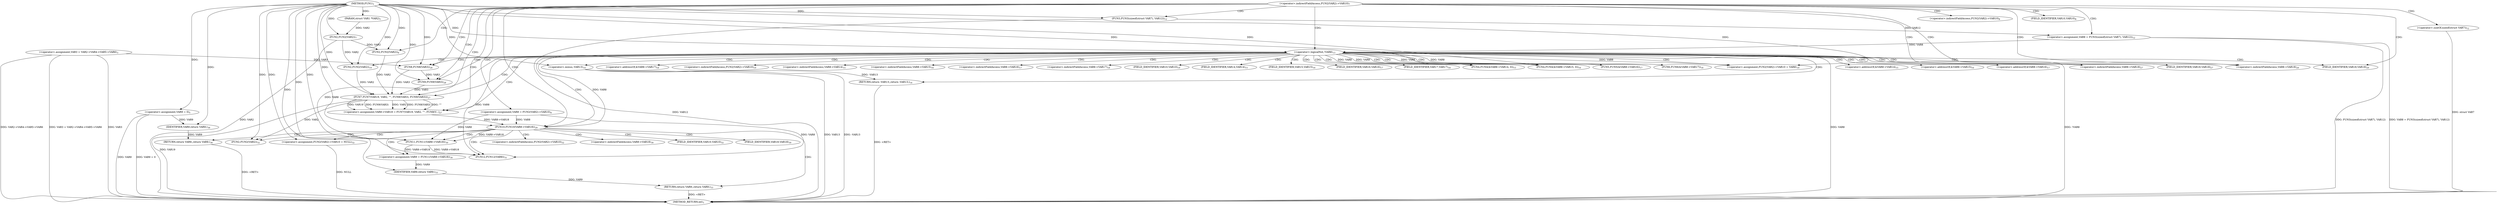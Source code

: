 digraph "FUN1" {  
"8" [label = <(METHOD,FUN1)<SUB>1</SUB>> ]
"117" [label = <(METHOD_RETURN,int)<SUB>1</SUB>> ]
"9" [label = <(PARAM,struct VAR1 *VAR2)<SUB>1</SUB>> ]
"12" [label = <(&lt;operator&gt;.assignment,VAR3 = VAR2-&gt;VAR4-&gt;VAR5-&gt;VAR6)<SUB>3</SUB>> ]
"23" [label = <(&lt;operator&gt;.assignment,VAR9 = 0)<SUB>5</SUB>> ]
"39" [label = <(&lt;operator&gt;.assignment,VAR8 = FUN3(sizeof(struct VAR7), VAR12))<SUB>12</SUB>> ]
"52" [label = <(FUN4,FUN4(&amp;VAR8-&gt;VAR14, 0))<SUB>15</SUB>> ]
"58" [label = <(FUN4,FUN4(&amp;VAR8-&gt;VAR15, 0))<SUB>16</SUB>> ]
"64" [label = <(FUN5,FUN5(&amp;VAR8-&gt;VAR16))<SUB>17</SUB>> ]
"69" [label = <(FUN6,FUN6(&amp;VAR8-&gt;VAR17))<SUB>18</SUB>> ]
"74" [label = <(&lt;operator&gt;.assignment,FUN2(VAR2)-&gt;VAR10 = VAR8)<SUB>19</SUB>> ]
"81" [label = <(&lt;operator&gt;.assignment,VAR8-&gt;VAR18 = FUN7(VAR19, VAR2,
 				&quot;&quot;, FUN8(V...)<SUB>27</SUB>> ]
"115" [label = <(RETURN,return VAR9;,return VAR9;)<SUB>36</SUB>> ]
"46" [label = <(&lt;operator&gt;.logicalNot,!VAR8)<SUB>13</SUB>> ]
"94" [label = <(FUN10,FUN10(VAR8-&gt;VAR18))<SUB>29</SUB>> ]
"116" [label = <(IDENTIFIER,VAR9,return VAR9;)<SUB>36</SUB>> ]
"32" [label = <(&lt;operator&gt;.assignment,VAR8 = FUN2(VAR2)-&gt;VAR10)<SUB>8</SUB>> ]
"41" [label = <(FUN3,FUN3(sizeof(struct VAR7), VAR12))<SUB>12</SUB>> ]
"49" [label = <(RETURN,return -VAR13;,return -VAR13;)<SUB>14</SUB>> ]
"85" [label = <(FUN7,FUN7(VAR19, VAR2,
 				&quot;&quot;, FUN8(VAR3), FUN9(VAR3)))<SUB>27</SUB>> ]
"99" [label = <(&lt;operator&gt;.assignment,VAR9 = FUN11(VAR8-&gt;VAR18))<SUB>30</SUB>> ]
"105" [label = <(FUN12,FUN12(VAR8))<SUB>31</SUB>> ]
"107" [label = <(&lt;operator&gt;.assignment,FUN2(VAR2)-&gt;VAR10 = NULL)<SUB>32</SUB>> ]
"113" [label = <(RETURN,return VAR9;,return VAR9;)<SUB>33</SUB>> ]
"28" [label = <(FUN2,FUN2(VAR2))<SUB>7</SUB>> ]
"42" [label = <(&lt;operator&gt;.sizeOf,sizeof(struct VAR7))<SUB>12</SUB>> ]
"50" [label = <(&lt;operator&gt;.minus,-VAR13)<SUB>14</SUB>> ]
"76" [label = <(FUN2,FUN2(VAR2))<SUB>19</SUB>> ]
"89" [label = <(FUN8,FUN8(VAR3))<SUB>28</SUB>> ]
"91" [label = <(FUN9,FUN9(VAR3))<SUB>28</SUB>> ]
"114" [label = <(IDENTIFIER,VAR9,return VAR9;)<SUB>33</SUB>> ]
"101" [label = <(FUN11,FUN11(VAR8-&gt;VAR18))<SUB>30</SUB>> ]
"35" [label = <(FUN2,FUN2(VAR2))<SUB>8</SUB>> ]
"109" [label = <(FUN2,FUN2(VAR2))<SUB>32</SUB>> ]
"27" [label = <(&lt;operator&gt;.indirectFieldAccess,FUN2(VAR2)-&gt;VAR10)<SUB>7</SUB>> ]
"53" [label = <(&lt;operator&gt;.addressOf,&amp;VAR8-&gt;VAR14)<SUB>15</SUB>> ]
"59" [label = <(&lt;operator&gt;.addressOf,&amp;VAR8-&gt;VAR15)<SUB>16</SUB>> ]
"65" [label = <(&lt;operator&gt;.addressOf,&amp;VAR8-&gt;VAR16)<SUB>17</SUB>> ]
"70" [label = <(&lt;operator&gt;.addressOf,&amp;VAR8-&gt;VAR17)<SUB>18</SUB>> ]
"75" [label = <(&lt;operator&gt;.indirectFieldAccess,FUN2(VAR2)-&gt;VAR10)<SUB>19</SUB>> ]
"82" [label = <(&lt;operator&gt;.indirectFieldAccess,VAR8-&gt;VAR18)<SUB>27</SUB>> ]
"54" [label = <(&lt;operator&gt;.indirectFieldAccess,VAR8-&gt;VAR14)<SUB>15</SUB>> ]
"60" [label = <(&lt;operator&gt;.indirectFieldAccess,VAR8-&gt;VAR15)<SUB>16</SUB>> ]
"66" [label = <(&lt;operator&gt;.indirectFieldAccess,VAR8-&gt;VAR16)<SUB>17</SUB>> ]
"71" [label = <(&lt;operator&gt;.indirectFieldAccess,VAR8-&gt;VAR17)<SUB>18</SUB>> ]
"78" [label = <(FIELD_IDENTIFIER,VAR10,VAR10)<SUB>19</SUB>> ]
"84" [label = <(FIELD_IDENTIFIER,VAR18,VAR18)<SUB>27</SUB>> ]
"95" [label = <(&lt;operator&gt;.indirectFieldAccess,VAR8-&gt;VAR18)<SUB>29</SUB>> ]
"34" [label = <(&lt;operator&gt;.indirectFieldAccess,FUN2(VAR2)-&gt;VAR10)<SUB>8</SUB>> ]
"56" [label = <(FIELD_IDENTIFIER,VAR14,VAR14)<SUB>15</SUB>> ]
"62" [label = <(FIELD_IDENTIFIER,VAR15,VAR15)<SUB>16</SUB>> ]
"68" [label = <(FIELD_IDENTIFIER,VAR16,VAR16)<SUB>17</SUB>> ]
"73" [label = <(FIELD_IDENTIFIER,VAR17,VAR17)<SUB>18</SUB>> ]
"97" [label = <(FIELD_IDENTIFIER,VAR18,VAR18)<SUB>29</SUB>> ]
"108" [label = <(&lt;operator&gt;.indirectFieldAccess,FUN2(VAR2)-&gt;VAR10)<SUB>32</SUB>> ]
"37" [label = <(FIELD_IDENTIFIER,VAR10,VAR10)<SUB>8</SUB>> ]
"102" [label = <(&lt;operator&gt;.indirectFieldAccess,VAR8-&gt;VAR18)<SUB>30</SUB>> ]
"111" [label = <(FIELD_IDENTIFIER,VAR10,VAR10)<SUB>32</SUB>> ]
"104" [label = <(FIELD_IDENTIFIER,VAR18,VAR18)<SUB>30</SUB>> ]
  "115" -> "117"  [ label = "DDG: &lt;RET&gt;"] 
  "113" -> "117"  [ label = "DDG: &lt;RET&gt;"] 
  "49" -> "117"  [ label = "DDG: &lt;RET&gt;"] 
  "12" -> "117"  [ label = "DDG: VAR3"] 
  "12" -> "117"  [ label = "DDG: VAR2-&gt;VAR4-&gt;VAR5-&gt;VAR6"] 
  "12" -> "117"  [ label = "DDG: VAR3 = VAR2-&gt;VAR4-&gt;VAR5-&gt;VAR6"] 
  "23" -> "117"  [ label = "DDG: VAR9"] 
  "23" -> "117"  [ label = "DDG: VAR9 = 0"] 
  "28" -> "117"  [ label = "DDG: VAR2"] 
  "39" -> "117"  [ label = "DDG: FUN3(sizeof(struct VAR7), VAR12)"] 
  "39" -> "117"  [ label = "DDG: VAR8 = FUN3(sizeof(struct VAR7), VAR12)"] 
  "46" -> "117"  [ label = "DDG: VAR8"] 
  "46" -> "117"  [ label = "DDG: !VAR8"] 
  "50" -> "117"  [ label = "DDG: VAR13"] 
  "50" -> "117"  [ label = "DDG: -VAR13"] 
  "85" -> "117"  [ label = "DDG: VAR19"] 
  "107" -> "117"  [ label = "DDG: NULL"] 
  "41" -> "117"  [ label = "DDG: VAR12"] 
  "42" -> "117"  [ label = "DDG: struct VAR7"] 
  "8" -> "9"  [ label = "DDG: "] 
  "8" -> "23"  [ label = "DDG: "] 
  "41" -> "39"  [ label = "DDG: VAR12"] 
  "46" -> "74"  [ label = "DDG: VAR8"] 
  "8" -> "74"  [ label = "DDG: "] 
  "85" -> "81"  [ label = "DDG: FUN9(VAR3)"] 
  "85" -> "81"  [ label = "DDG: VAR2"] 
  "85" -> "81"  [ label = "DDG: FUN8(VAR3)"] 
  "85" -> "81"  [ label = "DDG: &quot;&quot;"] 
  "85" -> "81"  [ label = "DDG: VAR19"] 
  "116" -> "115"  [ label = "DDG: VAR9"] 
  "46" -> "52"  [ label = "DDG: VAR8"] 
  "8" -> "52"  [ label = "DDG: "] 
  "46" -> "58"  [ label = "DDG: VAR8"] 
  "8" -> "58"  [ label = "DDG: "] 
  "46" -> "64"  [ label = "DDG: VAR8"] 
  "46" -> "69"  [ label = "DDG: VAR8"] 
  "23" -> "116"  [ label = "DDG: VAR9"] 
  "8" -> "116"  [ label = "DDG: "] 
  "8" -> "41"  [ label = "DDG: "] 
  "39" -> "46"  [ label = "DDG: VAR8"] 
  "8" -> "46"  [ label = "DDG: "] 
  "50" -> "49"  [ label = "DDG: -VAR13"] 
  "8" -> "85"  [ label = "DDG: "] 
  "76" -> "85"  [ label = "DDG: VAR2"] 
  "35" -> "85"  [ label = "DDG: VAR2"] 
  "89" -> "85"  [ label = "DDG: VAR3"] 
  "91" -> "85"  [ label = "DDG: VAR3"] 
  "32" -> "94"  [ label = "DDG: VAR8"] 
  "81" -> "94"  [ label = "DDG: VAR8-&gt;VAR18"] 
  "46" -> "94"  [ label = "DDG: VAR8"] 
  "8" -> "94"  [ label = "DDG: "] 
  "101" -> "99"  [ label = "DDG: VAR8-&gt;VAR18"] 
  "8" -> "107"  [ label = "DDG: "] 
  "114" -> "113"  [ label = "DDG: VAR9"] 
  "9" -> "28"  [ label = "DDG: VAR2"] 
  "8" -> "28"  [ label = "DDG: "] 
  "28" -> "76"  [ label = "DDG: VAR2"] 
  "8" -> "76"  [ label = "DDG: "] 
  "12" -> "89"  [ label = "DDG: VAR3"] 
  "8" -> "89"  [ label = "DDG: "] 
  "89" -> "91"  [ label = "DDG: VAR3"] 
  "8" -> "91"  [ label = "DDG: "] 
  "32" -> "105"  [ label = "DDG: VAR8"] 
  "101" -> "105"  [ label = "DDG: VAR8-&gt;VAR18"] 
  "8" -> "105"  [ label = "DDG: "] 
  "46" -> "105"  [ label = "DDG: VAR8"] 
  "99" -> "114"  [ label = "DDG: VAR9"] 
  "8" -> "114"  [ label = "DDG: "] 
  "8" -> "50"  [ label = "DDG: "] 
  "32" -> "101"  [ label = "DDG: VAR8"] 
  "94" -> "101"  [ label = "DDG: VAR8-&gt;VAR18"] 
  "46" -> "101"  [ label = "DDG: VAR8"] 
  "8" -> "101"  [ label = "DDG: "] 
  "28" -> "35"  [ label = "DDG: VAR2"] 
  "8" -> "35"  [ label = "DDG: "] 
  "85" -> "109"  [ label = "DDG: VAR2"] 
  "8" -> "109"  [ label = "DDG: "] 
  "27" -> "34"  [ label = "CDG: "] 
  "27" -> "94"  [ label = "CDG: "] 
  "27" -> "32"  [ label = "CDG: "] 
  "27" -> "42"  [ label = "CDG: "] 
  "27" -> "89"  [ label = "CDG: "] 
  "27" -> "37"  [ label = "CDG: "] 
  "27" -> "46"  [ label = "CDG: "] 
  "27" -> "81"  [ label = "CDG: "] 
  "27" -> "84"  [ label = "CDG: "] 
  "27" -> "85"  [ label = "CDG: "] 
  "27" -> "95"  [ label = "CDG: "] 
  "27" -> "97"  [ label = "CDG: "] 
  "27" -> "91"  [ label = "CDG: "] 
  "27" -> "35"  [ label = "CDG: "] 
  "27" -> "82"  [ label = "CDG: "] 
  "27" -> "41"  [ label = "CDG: "] 
  "27" -> "39"  [ label = "CDG: "] 
  "46" -> "94"  [ label = "CDG: "] 
  "46" -> "68"  [ label = "CDG: "] 
  "46" -> "49"  [ label = "CDG: "] 
  "46" -> "60"  [ label = "CDG: "] 
  "46" -> "73"  [ label = "CDG: "] 
  "46" -> "64"  [ label = "CDG: "] 
  "46" -> "89"  [ label = "CDG: "] 
  "46" -> "66"  [ label = "CDG: "] 
  "46" -> "75"  [ label = "CDG: "] 
  "46" -> "52"  [ label = "CDG: "] 
  "46" -> "81"  [ label = "CDG: "] 
  "46" -> "84"  [ label = "CDG: "] 
  "46" -> "85"  [ label = "CDG: "] 
  "46" -> "56"  [ label = "CDG: "] 
  "46" -> "69"  [ label = "CDG: "] 
  "46" -> "74"  [ label = "CDG: "] 
  "46" -> "95"  [ label = "CDG: "] 
  "46" -> "76"  [ label = "CDG: "] 
  "46" -> "65"  [ label = "CDG: "] 
  "46" -> "50"  [ label = "CDG: "] 
  "46" -> "59"  [ label = "CDG: "] 
  "46" -> "97"  [ label = "CDG: "] 
  "46" -> "91"  [ label = "CDG: "] 
  "46" -> "82"  [ label = "CDG: "] 
  "46" -> "54"  [ label = "CDG: "] 
  "46" -> "58"  [ label = "CDG: "] 
  "46" -> "71"  [ label = "CDG: "] 
  "46" -> "53"  [ label = "CDG: "] 
  "46" -> "70"  [ label = "CDG: "] 
  "46" -> "78"  [ label = "CDG: "] 
  "46" -> "62"  [ label = "CDG: "] 
  "94" -> "107"  [ label = "CDG: "] 
  "94" -> "115"  [ label = "CDG: "] 
  "94" -> "113"  [ label = "CDG: "] 
  "94" -> "99"  [ label = "CDG: "] 
  "94" -> "102"  [ label = "CDG: "] 
  "94" -> "104"  [ label = "CDG: "] 
  "94" -> "101"  [ label = "CDG: "] 
  "94" -> "105"  [ label = "CDG: "] 
  "94" -> "108"  [ label = "CDG: "] 
  "94" -> "111"  [ label = "CDG: "] 
  "94" -> "109"  [ label = "CDG: "] 
}

